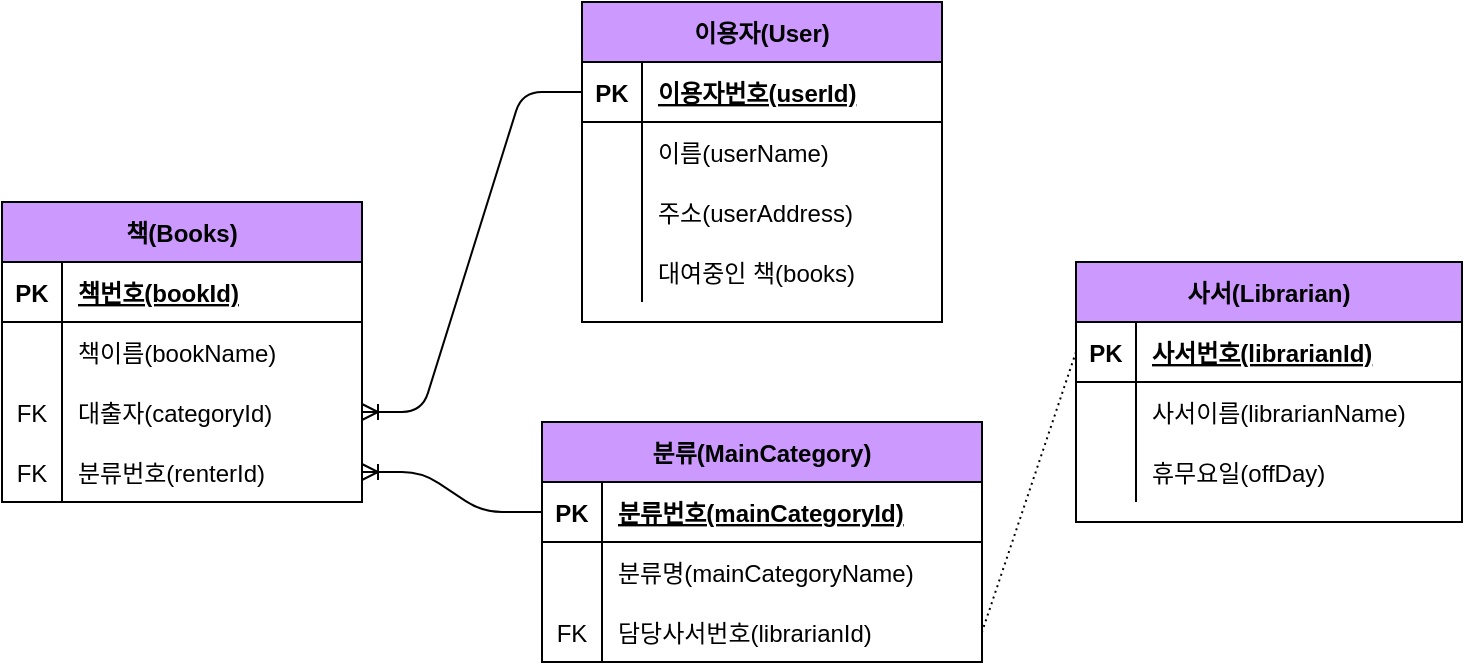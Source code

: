 <mxfile version="14.9.7" type="github">
  <diagram id="P8HV60x6f74xyj__cb5O" name="Page-1">
    <mxGraphModel dx="1038" dy="1716" grid="1" gridSize="10" guides="1" tooltips="1" connect="1" arrows="1" fold="1" page="1" pageScale="1" pageWidth="827" pageHeight="1169" math="0" shadow="0">
      <root>
        <mxCell id="0" />
        <mxCell id="1" parent="0" />
        <mxCell id="xbp-w59dR0P0uzUwYgon-8" value="" style="rounded=0;whiteSpace=wrap;html=1;" vertex="1" parent="1">
          <mxGeometry x="827" y="60" width="193" height="130" as="geometry" />
        </mxCell>
        <mxCell id="xbp-w59dR0P0uzUwYgon-7" value="" style="rounded=0;whiteSpace=wrap;html=1;" vertex="1" parent="1">
          <mxGeometry x="560" y="140" width="220" height="120" as="geometry" />
        </mxCell>
        <mxCell id="xbp-w59dR0P0uzUwYgon-6" value="" style="rounded=0;whiteSpace=wrap;html=1;" vertex="1" parent="1">
          <mxGeometry x="580" y="-70" width="180" height="160" as="geometry" />
        </mxCell>
        <mxCell id="xbp-w59dR0P0uzUwYgon-5" value="" style="rounded=0;whiteSpace=wrap;html=1;" vertex="1" parent="1">
          <mxGeometry x="290" y="30" width="180" height="150" as="geometry" />
        </mxCell>
        <mxCell id="zJml7gbfkg_L_VW95YBA-1" value="책(Books)" style="shape=table;startSize=30;container=1;collapsible=1;childLayout=tableLayout;fixedRows=1;rowLines=0;fontStyle=1;align=center;resizeLast=1;fillColor=#CC99FF;" parent="1" vertex="1">
          <mxGeometry x="290" y="30" width="180" height="150" as="geometry" />
        </mxCell>
        <mxCell id="zJml7gbfkg_L_VW95YBA-2" value="" style="shape=partialRectangle;collapsible=0;dropTarget=0;pointerEvents=0;fillColor=none;top=0;left=0;bottom=1;right=0;points=[[0,0.5],[1,0.5]];portConstraint=eastwest;" parent="zJml7gbfkg_L_VW95YBA-1" vertex="1">
          <mxGeometry y="30" width="180" height="30" as="geometry" />
        </mxCell>
        <mxCell id="zJml7gbfkg_L_VW95YBA-3" value="PK" style="shape=partialRectangle;connectable=0;fillColor=none;top=0;left=0;bottom=0;right=0;fontStyle=1;overflow=hidden;" parent="zJml7gbfkg_L_VW95YBA-2" vertex="1">
          <mxGeometry width="30" height="30" as="geometry" />
        </mxCell>
        <mxCell id="zJml7gbfkg_L_VW95YBA-4" value="책번호(bookId)" style="shape=partialRectangle;connectable=0;fillColor=none;top=0;left=0;bottom=0;right=0;align=left;spacingLeft=6;fontStyle=5;overflow=hidden;" parent="zJml7gbfkg_L_VW95YBA-2" vertex="1">
          <mxGeometry x="30" width="150" height="30" as="geometry" />
        </mxCell>
        <mxCell id="zJml7gbfkg_L_VW95YBA-5" value="" style="shape=partialRectangle;collapsible=0;dropTarget=0;pointerEvents=0;fillColor=none;top=0;left=0;bottom=0;right=0;points=[[0,0.5],[1,0.5]];portConstraint=eastwest;" parent="zJml7gbfkg_L_VW95YBA-1" vertex="1">
          <mxGeometry y="60" width="180" height="30" as="geometry" />
        </mxCell>
        <mxCell id="zJml7gbfkg_L_VW95YBA-6" value="" style="shape=partialRectangle;connectable=0;fillColor=none;top=0;left=0;bottom=0;right=0;editable=1;overflow=hidden;" parent="zJml7gbfkg_L_VW95YBA-5" vertex="1">
          <mxGeometry width="30" height="30" as="geometry" />
        </mxCell>
        <mxCell id="zJml7gbfkg_L_VW95YBA-7" value="책이름(bookName)" style="shape=partialRectangle;connectable=0;fillColor=none;top=0;left=0;bottom=0;right=0;align=left;spacingLeft=6;overflow=hidden;" parent="zJml7gbfkg_L_VW95YBA-5" vertex="1">
          <mxGeometry x="30" width="150" height="30" as="geometry" />
        </mxCell>
        <mxCell id="zJml7gbfkg_L_VW95YBA-8" value="" style="shape=partialRectangle;collapsible=0;dropTarget=0;pointerEvents=0;fillColor=none;top=0;left=0;bottom=0;right=0;points=[[0,0.5],[1,0.5]];portConstraint=eastwest;" parent="zJml7gbfkg_L_VW95YBA-1" vertex="1">
          <mxGeometry y="90" width="180" height="30" as="geometry" />
        </mxCell>
        <mxCell id="zJml7gbfkg_L_VW95YBA-9" value="FK" style="shape=partialRectangle;connectable=0;fillColor=none;top=0;left=0;bottom=0;right=0;editable=1;overflow=hidden;" parent="zJml7gbfkg_L_VW95YBA-8" vertex="1">
          <mxGeometry width="30" height="30" as="geometry" />
        </mxCell>
        <mxCell id="zJml7gbfkg_L_VW95YBA-10" value="대출자(categoryId)" style="shape=partialRectangle;connectable=0;fillColor=none;top=0;left=0;bottom=0;right=0;align=left;spacingLeft=6;overflow=hidden;" parent="zJml7gbfkg_L_VW95YBA-8" vertex="1">
          <mxGeometry x="30" width="150" height="30" as="geometry" />
        </mxCell>
        <mxCell id="zJml7gbfkg_L_VW95YBA-11" value="" style="shape=partialRectangle;collapsible=0;dropTarget=0;pointerEvents=0;fillColor=none;top=0;left=0;bottom=0;right=0;points=[[0,0.5],[1,0.5]];portConstraint=eastwest;" parent="zJml7gbfkg_L_VW95YBA-1" vertex="1">
          <mxGeometry y="120" width="180" height="30" as="geometry" />
        </mxCell>
        <mxCell id="zJml7gbfkg_L_VW95YBA-12" value="FK" style="shape=partialRectangle;connectable=0;fillColor=none;top=0;left=0;bottom=0;right=0;editable=1;overflow=hidden;" parent="zJml7gbfkg_L_VW95YBA-11" vertex="1">
          <mxGeometry width="30" height="30" as="geometry" />
        </mxCell>
        <mxCell id="zJml7gbfkg_L_VW95YBA-13" value="분류번호(renterId)" style="shape=partialRectangle;connectable=0;fillColor=none;top=0;left=0;bottom=0;right=0;align=left;spacingLeft=6;overflow=hidden;" parent="zJml7gbfkg_L_VW95YBA-11" vertex="1">
          <mxGeometry x="30" width="150" height="30" as="geometry" />
        </mxCell>
        <mxCell id="zJml7gbfkg_L_VW95YBA-14" value="분류(MainCategory)" style="shape=table;startSize=30;container=1;collapsible=1;childLayout=tableLayout;fixedRows=1;rowLines=0;fontStyle=1;align=center;resizeLast=1;fillColor=#CC99FF;" parent="1" vertex="1">
          <mxGeometry x="560" y="140" width="220" height="120" as="geometry" />
        </mxCell>
        <mxCell id="zJml7gbfkg_L_VW95YBA-15" value="" style="shape=partialRectangle;collapsible=0;dropTarget=0;pointerEvents=0;fillColor=none;top=0;left=0;bottom=1;right=0;points=[[0,0.5],[1,0.5]];portConstraint=eastwest;" parent="zJml7gbfkg_L_VW95YBA-14" vertex="1">
          <mxGeometry y="30" width="220" height="30" as="geometry" />
        </mxCell>
        <mxCell id="zJml7gbfkg_L_VW95YBA-16" value="PK" style="shape=partialRectangle;connectable=0;fillColor=none;top=0;left=0;bottom=0;right=0;fontStyle=1;overflow=hidden;" parent="zJml7gbfkg_L_VW95YBA-15" vertex="1">
          <mxGeometry width="30" height="30" as="geometry" />
        </mxCell>
        <mxCell id="zJml7gbfkg_L_VW95YBA-17" value="분류번호(mainCategoryId)" style="shape=partialRectangle;connectable=0;fillColor=none;top=0;left=0;bottom=0;right=0;align=left;spacingLeft=6;fontStyle=5;overflow=hidden;" parent="zJml7gbfkg_L_VW95YBA-15" vertex="1">
          <mxGeometry x="30" width="190" height="30" as="geometry" />
        </mxCell>
        <mxCell id="zJml7gbfkg_L_VW95YBA-18" value="" style="shape=partialRectangle;collapsible=0;dropTarget=0;pointerEvents=0;fillColor=none;top=0;left=0;bottom=0;right=0;points=[[0,0.5],[1,0.5]];portConstraint=eastwest;" parent="zJml7gbfkg_L_VW95YBA-14" vertex="1">
          <mxGeometry y="60" width="220" height="30" as="geometry" />
        </mxCell>
        <mxCell id="zJml7gbfkg_L_VW95YBA-19" value="" style="shape=partialRectangle;connectable=0;fillColor=none;top=0;left=0;bottom=0;right=0;editable=1;overflow=hidden;" parent="zJml7gbfkg_L_VW95YBA-18" vertex="1">
          <mxGeometry width="30" height="30" as="geometry" />
        </mxCell>
        <mxCell id="zJml7gbfkg_L_VW95YBA-20" value="분류명(mainCategoryName)" style="shape=partialRectangle;connectable=0;fillColor=none;top=0;left=0;bottom=0;right=0;align=left;spacingLeft=6;overflow=hidden;" parent="zJml7gbfkg_L_VW95YBA-18" vertex="1">
          <mxGeometry x="30" width="190" height="30" as="geometry" />
        </mxCell>
        <mxCell id="zJml7gbfkg_L_VW95YBA-24" value="" style="shape=partialRectangle;collapsible=0;dropTarget=0;pointerEvents=0;fillColor=none;top=0;left=0;bottom=0;right=0;points=[[0,0.5],[1,0.5]];portConstraint=eastwest;" parent="zJml7gbfkg_L_VW95YBA-14" vertex="1">
          <mxGeometry y="90" width="220" height="30" as="geometry" />
        </mxCell>
        <mxCell id="zJml7gbfkg_L_VW95YBA-25" value="FK" style="shape=partialRectangle;connectable=0;fillColor=none;top=0;left=0;bottom=0;right=0;editable=1;overflow=hidden;" parent="zJml7gbfkg_L_VW95YBA-24" vertex="1">
          <mxGeometry width="30" height="30" as="geometry" />
        </mxCell>
        <mxCell id="zJml7gbfkg_L_VW95YBA-26" value="담당사서번호(librarianId)" style="shape=partialRectangle;connectable=0;fillColor=none;top=0;left=0;bottom=0;right=0;align=left;spacingLeft=6;overflow=hidden;" parent="zJml7gbfkg_L_VW95YBA-24" vertex="1">
          <mxGeometry x="30" width="190" height="30" as="geometry" />
        </mxCell>
        <mxCell id="zJml7gbfkg_L_VW95YBA-27" value="사서(Librarian)" style="shape=table;startSize=30;container=1;collapsible=1;childLayout=tableLayout;fixedRows=1;rowLines=0;fontStyle=1;align=center;resizeLast=1;fillColor=#CC99FF;" parent="1" vertex="1">
          <mxGeometry x="827" y="60" width="193" height="130" as="geometry" />
        </mxCell>
        <mxCell id="zJml7gbfkg_L_VW95YBA-28" value="" style="shape=partialRectangle;collapsible=0;dropTarget=0;pointerEvents=0;fillColor=none;top=0;left=0;bottom=1;right=0;points=[[0,0.5],[1,0.5]];portConstraint=eastwest;" parent="zJml7gbfkg_L_VW95YBA-27" vertex="1">
          <mxGeometry y="30" width="193" height="30" as="geometry" />
        </mxCell>
        <mxCell id="zJml7gbfkg_L_VW95YBA-29" value="PK" style="shape=partialRectangle;connectable=0;fillColor=none;top=0;left=0;bottom=0;right=0;fontStyle=1;overflow=hidden;" parent="zJml7gbfkg_L_VW95YBA-28" vertex="1">
          <mxGeometry width="30" height="30" as="geometry" />
        </mxCell>
        <mxCell id="zJml7gbfkg_L_VW95YBA-30" value="사서번호(librarianId)" style="shape=partialRectangle;connectable=0;fillColor=none;top=0;left=0;bottom=0;right=0;align=left;spacingLeft=6;fontStyle=5;overflow=hidden;" parent="zJml7gbfkg_L_VW95YBA-28" vertex="1">
          <mxGeometry x="30" width="163" height="30" as="geometry" />
        </mxCell>
        <mxCell id="zJml7gbfkg_L_VW95YBA-31" value="" style="shape=partialRectangle;collapsible=0;dropTarget=0;pointerEvents=0;fillColor=none;top=0;left=0;bottom=0;right=0;points=[[0,0.5],[1,0.5]];portConstraint=eastwest;" parent="zJml7gbfkg_L_VW95YBA-27" vertex="1">
          <mxGeometry y="60" width="193" height="30" as="geometry" />
        </mxCell>
        <mxCell id="zJml7gbfkg_L_VW95YBA-32" value="" style="shape=partialRectangle;connectable=0;fillColor=none;top=0;left=0;bottom=0;right=0;editable=1;overflow=hidden;" parent="zJml7gbfkg_L_VW95YBA-31" vertex="1">
          <mxGeometry width="30" height="30" as="geometry" />
        </mxCell>
        <mxCell id="zJml7gbfkg_L_VW95YBA-33" value="사서이름(librarianName)" style="shape=partialRectangle;connectable=0;fillColor=none;top=0;left=0;bottom=0;right=0;align=left;spacingLeft=6;overflow=hidden;" parent="zJml7gbfkg_L_VW95YBA-31" vertex="1">
          <mxGeometry x="30" width="163" height="30" as="geometry" />
        </mxCell>
        <mxCell id="zJml7gbfkg_L_VW95YBA-37" value="" style="shape=partialRectangle;collapsible=0;dropTarget=0;pointerEvents=0;fillColor=none;top=0;left=0;bottom=0;right=0;points=[[0,0.5],[1,0.5]];portConstraint=eastwest;" parent="zJml7gbfkg_L_VW95YBA-27" vertex="1">
          <mxGeometry y="90" width="193" height="30" as="geometry" />
        </mxCell>
        <mxCell id="zJml7gbfkg_L_VW95YBA-38" value="" style="shape=partialRectangle;connectable=0;fillColor=none;top=0;left=0;bottom=0;right=0;editable=1;overflow=hidden;" parent="zJml7gbfkg_L_VW95YBA-37" vertex="1">
          <mxGeometry width="30" height="30" as="geometry" />
        </mxCell>
        <mxCell id="zJml7gbfkg_L_VW95YBA-39" value="휴무요일(offDay)" style="shape=partialRectangle;connectable=0;fillColor=none;top=0;left=0;bottom=0;right=0;align=left;spacingLeft=6;overflow=hidden;" parent="zJml7gbfkg_L_VW95YBA-37" vertex="1">
          <mxGeometry x="30" width="163" height="30" as="geometry" />
        </mxCell>
        <mxCell id="zJml7gbfkg_L_VW95YBA-44" value="이용자(User)" style="shape=table;startSize=30;container=1;collapsible=1;childLayout=tableLayout;fixedRows=1;rowLines=0;fontStyle=1;align=center;resizeLast=1;fillColor=#CC99FF;shadow=0;" parent="1" vertex="1">
          <mxGeometry x="580" y="-70" width="180" height="160" as="geometry" />
        </mxCell>
        <mxCell id="zJml7gbfkg_L_VW95YBA-45" value="" style="shape=partialRectangle;collapsible=0;dropTarget=0;pointerEvents=0;fillColor=none;top=0;left=0;bottom=1;right=0;points=[[0,0.5],[1,0.5]];portConstraint=eastwest;" parent="zJml7gbfkg_L_VW95YBA-44" vertex="1">
          <mxGeometry y="30" width="180" height="30" as="geometry" />
        </mxCell>
        <mxCell id="zJml7gbfkg_L_VW95YBA-46" value="PK" style="shape=partialRectangle;connectable=0;fillColor=none;top=0;left=0;bottom=0;right=0;fontStyle=1;overflow=hidden;" parent="zJml7gbfkg_L_VW95YBA-45" vertex="1">
          <mxGeometry width="30" height="30" as="geometry" />
        </mxCell>
        <mxCell id="zJml7gbfkg_L_VW95YBA-47" value="이용자번호(userId)" style="shape=partialRectangle;connectable=0;fillColor=none;top=0;left=0;bottom=0;right=0;align=left;spacingLeft=6;fontStyle=5;overflow=hidden;" parent="zJml7gbfkg_L_VW95YBA-45" vertex="1">
          <mxGeometry x="30" width="150" height="30" as="geometry" />
        </mxCell>
        <mxCell id="zJml7gbfkg_L_VW95YBA-48" value="" style="shape=partialRectangle;collapsible=0;dropTarget=0;pointerEvents=0;fillColor=none;top=0;left=0;bottom=0;right=0;points=[[0,0.5],[1,0.5]];portConstraint=eastwest;" parent="zJml7gbfkg_L_VW95YBA-44" vertex="1">
          <mxGeometry y="60" width="180" height="30" as="geometry" />
        </mxCell>
        <mxCell id="zJml7gbfkg_L_VW95YBA-49" value="" style="shape=partialRectangle;connectable=0;fillColor=none;top=0;left=0;bottom=0;right=0;editable=1;overflow=hidden;" parent="zJml7gbfkg_L_VW95YBA-48" vertex="1">
          <mxGeometry width="30" height="30" as="geometry" />
        </mxCell>
        <mxCell id="zJml7gbfkg_L_VW95YBA-50" value="이름(userName)" style="shape=partialRectangle;connectable=0;fillColor=none;top=0;left=0;bottom=0;right=0;align=left;spacingLeft=6;overflow=hidden;" parent="zJml7gbfkg_L_VW95YBA-48" vertex="1">
          <mxGeometry x="30" width="150" height="30" as="geometry" />
        </mxCell>
        <mxCell id="zJml7gbfkg_L_VW95YBA-51" value="" style="shape=partialRectangle;collapsible=0;dropTarget=0;pointerEvents=0;fillColor=none;top=0;left=0;bottom=0;right=0;points=[[0,0.5],[1,0.5]];portConstraint=eastwest;" parent="zJml7gbfkg_L_VW95YBA-44" vertex="1">
          <mxGeometry y="90" width="180" height="30" as="geometry" />
        </mxCell>
        <mxCell id="zJml7gbfkg_L_VW95YBA-52" value="" style="shape=partialRectangle;connectable=0;fillColor=none;top=0;left=0;bottom=0;right=0;editable=1;overflow=hidden;" parent="zJml7gbfkg_L_VW95YBA-51" vertex="1">
          <mxGeometry width="30" height="30" as="geometry" />
        </mxCell>
        <mxCell id="zJml7gbfkg_L_VW95YBA-53" value="주소(userAddress)" style="shape=partialRectangle;connectable=0;fillColor=none;top=0;left=0;bottom=0;right=0;align=left;spacingLeft=6;overflow=hidden;" parent="zJml7gbfkg_L_VW95YBA-51" vertex="1">
          <mxGeometry x="30" width="150" height="30" as="geometry" />
        </mxCell>
        <mxCell id="zJml7gbfkg_L_VW95YBA-54" value="" style="shape=partialRectangle;collapsible=0;dropTarget=0;pointerEvents=0;fillColor=none;top=0;left=0;bottom=0;right=0;points=[[0,0.5],[1,0.5]];portConstraint=eastwest;" parent="zJml7gbfkg_L_VW95YBA-44" vertex="1">
          <mxGeometry y="120" width="180" height="30" as="geometry" />
        </mxCell>
        <mxCell id="zJml7gbfkg_L_VW95YBA-55" value="" style="shape=partialRectangle;connectable=0;fillColor=none;top=0;left=0;bottom=0;right=0;editable=1;overflow=hidden;" parent="zJml7gbfkg_L_VW95YBA-54" vertex="1">
          <mxGeometry width="30" height="30" as="geometry" />
        </mxCell>
        <mxCell id="zJml7gbfkg_L_VW95YBA-56" value="대여중인 책(books)" style="shape=partialRectangle;connectable=0;fillColor=none;top=0;left=0;bottom=0;right=0;align=left;spacingLeft=6;overflow=hidden;" parent="zJml7gbfkg_L_VW95YBA-54" vertex="1">
          <mxGeometry x="30" width="150" height="30" as="geometry" />
        </mxCell>
        <mxCell id="OH21l3me4DNKN3tWCP5o-4" style="edgeStyle=orthogonalEdgeStyle;rounded=0;orthogonalLoop=1;jettySize=auto;html=1;entryX=0;entryY=0.5;entryDx=0;entryDy=0;" parent="zJml7gbfkg_L_VW95YBA-44" target="zJml7gbfkg_L_VW95YBA-45" edge="1">
          <mxGeometry relative="1" as="geometry">
            <mxPoint y="45" as="sourcePoint" />
          </mxGeometry>
        </mxCell>
        <mxCell id="yCqNv1hT9oLiZXGywkjq-11" value="" style="edgeStyle=entityRelationEdgeStyle;fontSize=12;html=1;endArrow=ERoneToMany;entryX=1;entryY=0.5;entryDx=0;entryDy=0;" edge="1" parent="1" source="zJml7gbfkg_L_VW95YBA-15" target="zJml7gbfkg_L_VW95YBA-11">
          <mxGeometry width="100" height="100" relative="1" as="geometry">
            <mxPoint x="610" y="125" as="sourcePoint" />
            <mxPoint x="580" y="120" as="targetPoint" />
          </mxGeometry>
        </mxCell>
        <mxCell id="yCqNv1hT9oLiZXGywkjq-12" value="" style="edgeStyle=entityRelationEdgeStyle;fontSize=12;html=1;endArrow=ERoneToMany;exitX=0;exitY=0.5;exitDx=0;exitDy=0;entryX=1;entryY=0.5;entryDx=0;entryDy=0;" edge="1" parent="1" source="zJml7gbfkg_L_VW95YBA-45" target="zJml7gbfkg_L_VW95YBA-8">
          <mxGeometry width="100" height="100" relative="1" as="geometry">
            <mxPoint x="550" y="155" as="sourcePoint" />
            <mxPoint x="650" y="55" as="targetPoint" />
          </mxGeometry>
        </mxCell>
        <mxCell id="yCqNv1hT9oLiZXGywkjq-13" value="" style="endArrow=none;html=1;rounded=0;dashed=1;dashPattern=1 2;exitX=0;exitY=0.5;exitDx=0;exitDy=0;entryX=1;entryY=0.5;entryDx=0;entryDy=0;" edge="1" parent="1" source="zJml7gbfkg_L_VW95YBA-28" target="zJml7gbfkg_L_VW95YBA-24">
          <mxGeometry relative="1" as="geometry">
            <mxPoint x="610" y="180" as="sourcePoint" />
            <mxPoint x="770" y="180" as="targetPoint" />
          </mxGeometry>
        </mxCell>
      </root>
    </mxGraphModel>
  </diagram>
</mxfile>
